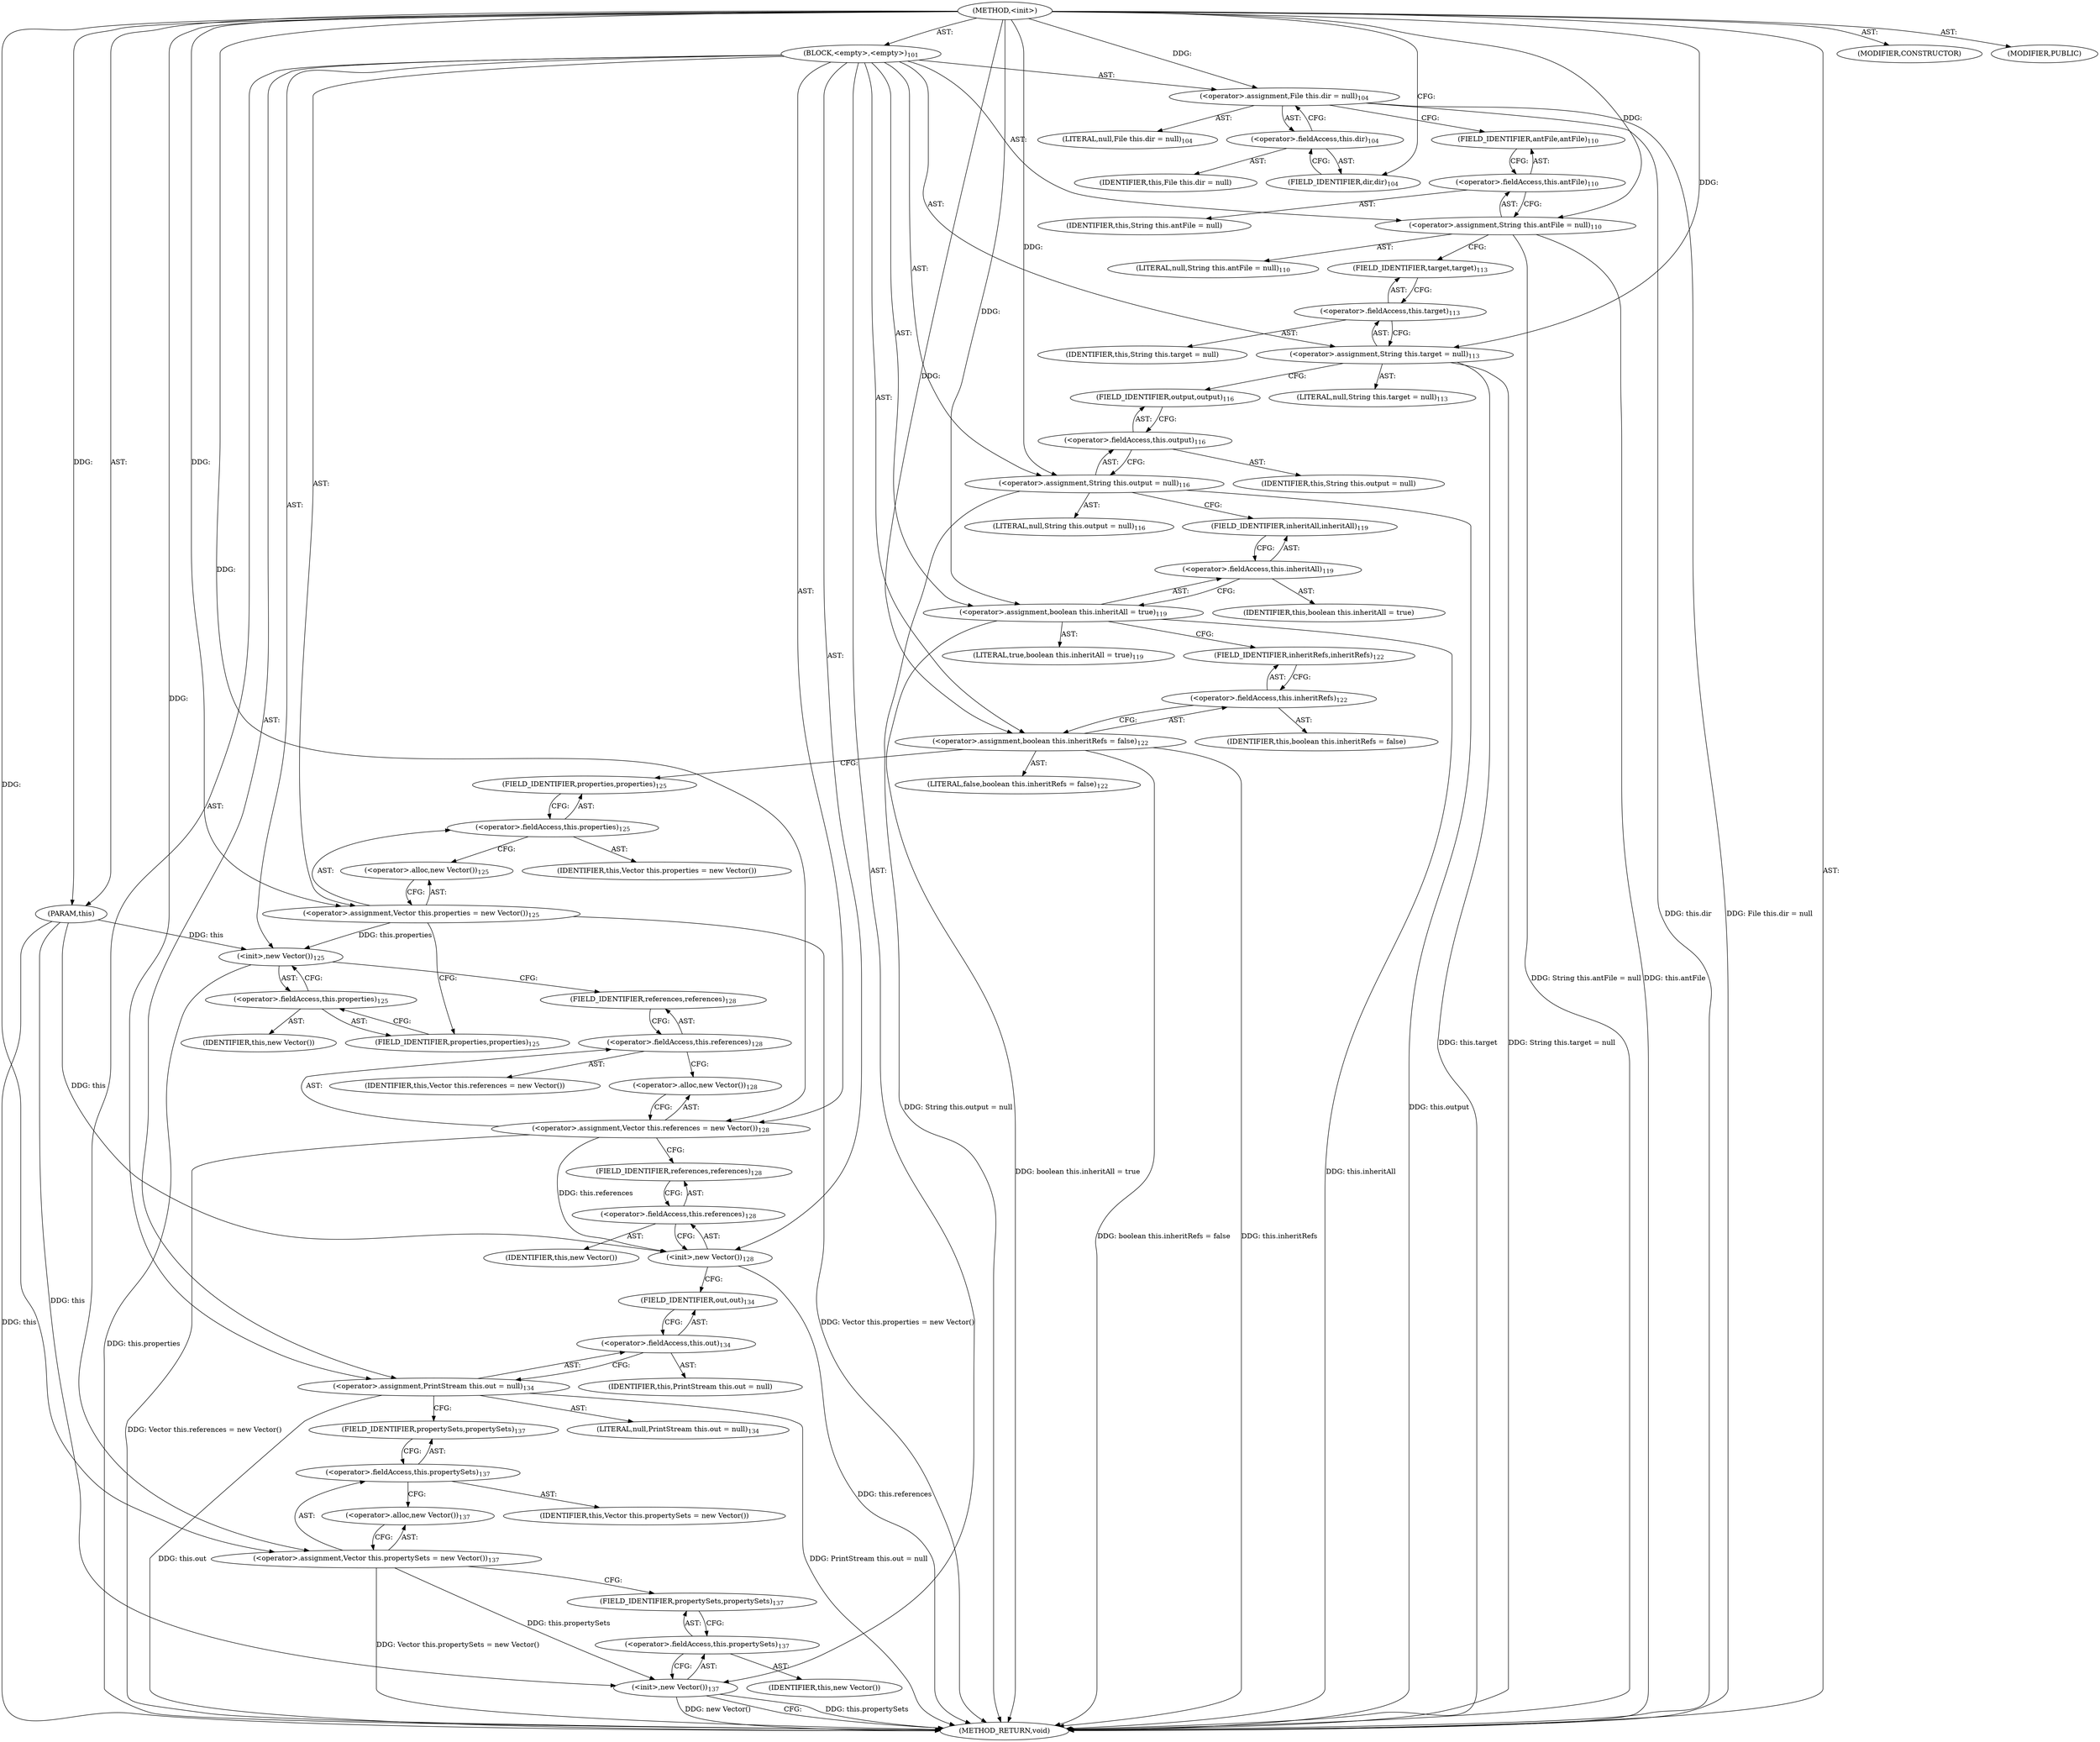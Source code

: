 digraph "&lt;init&gt;" {  
"111669149721" [label = <(METHOD,&lt;init&gt;)> ]
"115964117036" [label = <(PARAM,this)> ]
"25769803884" [label = <(BLOCK,&lt;empty&gt;,&lt;empty&gt;)<SUB>101</SUB>> ]
"30064771556" [label = <(&lt;operator&gt;.assignment,File this.dir = null)<SUB>104</SUB>> ]
"30064771557" [label = <(&lt;operator&gt;.fieldAccess,this.dir)<SUB>104</SUB>> ]
"68719477102" [label = <(IDENTIFIER,this,File this.dir = null)> ]
"55834574963" [label = <(FIELD_IDENTIFIER,dir,dir)<SUB>104</SUB>> ]
"90194313305" [label = <(LITERAL,null,File this.dir = null)<SUB>104</SUB>> ]
"30064771558" [label = <(&lt;operator&gt;.assignment,String this.antFile = null)<SUB>110</SUB>> ]
"30064771559" [label = <(&lt;operator&gt;.fieldAccess,this.antFile)<SUB>110</SUB>> ]
"68719477103" [label = <(IDENTIFIER,this,String this.antFile = null)> ]
"55834574964" [label = <(FIELD_IDENTIFIER,antFile,antFile)<SUB>110</SUB>> ]
"90194313306" [label = <(LITERAL,null,String this.antFile = null)<SUB>110</SUB>> ]
"30064771560" [label = <(&lt;operator&gt;.assignment,String this.target = null)<SUB>113</SUB>> ]
"30064771561" [label = <(&lt;operator&gt;.fieldAccess,this.target)<SUB>113</SUB>> ]
"68719477104" [label = <(IDENTIFIER,this,String this.target = null)> ]
"55834574965" [label = <(FIELD_IDENTIFIER,target,target)<SUB>113</SUB>> ]
"90194313307" [label = <(LITERAL,null,String this.target = null)<SUB>113</SUB>> ]
"30064771562" [label = <(&lt;operator&gt;.assignment,String this.output = null)<SUB>116</SUB>> ]
"30064771563" [label = <(&lt;operator&gt;.fieldAccess,this.output)<SUB>116</SUB>> ]
"68719477105" [label = <(IDENTIFIER,this,String this.output = null)> ]
"55834574966" [label = <(FIELD_IDENTIFIER,output,output)<SUB>116</SUB>> ]
"90194313308" [label = <(LITERAL,null,String this.output = null)<SUB>116</SUB>> ]
"30064771564" [label = <(&lt;operator&gt;.assignment,boolean this.inheritAll = true)<SUB>119</SUB>> ]
"30064771565" [label = <(&lt;operator&gt;.fieldAccess,this.inheritAll)<SUB>119</SUB>> ]
"68719477106" [label = <(IDENTIFIER,this,boolean this.inheritAll = true)> ]
"55834574967" [label = <(FIELD_IDENTIFIER,inheritAll,inheritAll)<SUB>119</SUB>> ]
"90194313309" [label = <(LITERAL,true,boolean this.inheritAll = true)<SUB>119</SUB>> ]
"30064771566" [label = <(&lt;operator&gt;.assignment,boolean this.inheritRefs = false)<SUB>122</SUB>> ]
"30064771567" [label = <(&lt;operator&gt;.fieldAccess,this.inheritRefs)<SUB>122</SUB>> ]
"68719477107" [label = <(IDENTIFIER,this,boolean this.inheritRefs = false)> ]
"55834574968" [label = <(FIELD_IDENTIFIER,inheritRefs,inheritRefs)<SUB>122</SUB>> ]
"90194313310" [label = <(LITERAL,false,boolean this.inheritRefs = false)<SUB>122</SUB>> ]
"30064771568" [label = <(&lt;operator&gt;.assignment,Vector this.properties = new Vector())<SUB>125</SUB>> ]
"30064771569" [label = <(&lt;operator&gt;.fieldAccess,this.properties)<SUB>125</SUB>> ]
"68719477108" [label = <(IDENTIFIER,this,Vector this.properties = new Vector())> ]
"55834574969" [label = <(FIELD_IDENTIFIER,properties,properties)<SUB>125</SUB>> ]
"30064771570" [label = <(&lt;operator&gt;.alloc,new Vector())<SUB>125</SUB>> ]
"30064771571" [label = <(&lt;init&gt;,new Vector())<SUB>125</SUB>> ]
"30064771572" [label = <(&lt;operator&gt;.fieldAccess,this.properties)<SUB>125</SUB>> ]
"68719477109" [label = <(IDENTIFIER,this,new Vector())> ]
"55834574970" [label = <(FIELD_IDENTIFIER,properties,properties)<SUB>125</SUB>> ]
"30064771573" [label = <(&lt;operator&gt;.assignment,Vector this.references = new Vector())<SUB>128</SUB>> ]
"30064771574" [label = <(&lt;operator&gt;.fieldAccess,this.references)<SUB>128</SUB>> ]
"68719477110" [label = <(IDENTIFIER,this,Vector this.references = new Vector())> ]
"55834574971" [label = <(FIELD_IDENTIFIER,references,references)<SUB>128</SUB>> ]
"30064771575" [label = <(&lt;operator&gt;.alloc,new Vector())<SUB>128</SUB>> ]
"30064771576" [label = <(&lt;init&gt;,new Vector())<SUB>128</SUB>> ]
"30064771577" [label = <(&lt;operator&gt;.fieldAccess,this.references)<SUB>128</SUB>> ]
"68719477111" [label = <(IDENTIFIER,this,new Vector())> ]
"55834574972" [label = <(FIELD_IDENTIFIER,references,references)<SUB>128</SUB>> ]
"30064771578" [label = <(&lt;operator&gt;.assignment,PrintStream this.out = null)<SUB>134</SUB>> ]
"30064771579" [label = <(&lt;operator&gt;.fieldAccess,this.out)<SUB>134</SUB>> ]
"68719477112" [label = <(IDENTIFIER,this,PrintStream this.out = null)> ]
"55834574973" [label = <(FIELD_IDENTIFIER,out,out)<SUB>134</SUB>> ]
"90194313311" [label = <(LITERAL,null,PrintStream this.out = null)<SUB>134</SUB>> ]
"30064771580" [label = <(&lt;operator&gt;.assignment,Vector this.propertySets = new Vector())<SUB>137</SUB>> ]
"30064771581" [label = <(&lt;operator&gt;.fieldAccess,this.propertySets)<SUB>137</SUB>> ]
"68719477113" [label = <(IDENTIFIER,this,Vector this.propertySets = new Vector())> ]
"55834574974" [label = <(FIELD_IDENTIFIER,propertySets,propertySets)<SUB>137</SUB>> ]
"30064771582" [label = <(&lt;operator&gt;.alloc,new Vector())<SUB>137</SUB>> ]
"30064771583" [label = <(&lt;init&gt;,new Vector())<SUB>137</SUB>> ]
"30064771584" [label = <(&lt;operator&gt;.fieldAccess,this.propertySets)<SUB>137</SUB>> ]
"68719477114" [label = <(IDENTIFIER,this,new Vector())> ]
"55834574975" [label = <(FIELD_IDENTIFIER,propertySets,propertySets)<SUB>137</SUB>> ]
"133143986239" [label = <(MODIFIER,CONSTRUCTOR)> ]
"133143986240" [label = <(MODIFIER,PUBLIC)> ]
"128849018905" [label = <(METHOD_RETURN,void)> ]
  "111669149721" -> "115964117036"  [ label = "AST: "] 
  "111669149721" -> "25769803884"  [ label = "AST: "] 
  "111669149721" -> "133143986239"  [ label = "AST: "] 
  "111669149721" -> "133143986240"  [ label = "AST: "] 
  "111669149721" -> "128849018905"  [ label = "AST: "] 
  "25769803884" -> "30064771556"  [ label = "AST: "] 
  "25769803884" -> "30064771558"  [ label = "AST: "] 
  "25769803884" -> "30064771560"  [ label = "AST: "] 
  "25769803884" -> "30064771562"  [ label = "AST: "] 
  "25769803884" -> "30064771564"  [ label = "AST: "] 
  "25769803884" -> "30064771566"  [ label = "AST: "] 
  "25769803884" -> "30064771568"  [ label = "AST: "] 
  "25769803884" -> "30064771571"  [ label = "AST: "] 
  "25769803884" -> "30064771573"  [ label = "AST: "] 
  "25769803884" -> "30064771576"  [ label = "AST: "] 
  "25769803884" -> "30064771578"  [ label = "AST: "] 
  "25769803884" -> "30064771580"  [ label = "AST: "] 
  "25769803884" -> "30064771583"  [ label = "AST: "] 
  "30064771556" -> "30064771557"  [ label = "AST: "] 
  "30064771556" -> "90194313305"  [ label = "AST: "] 
  "30064771557" -> "68719477102"  [ label = "AST: "] 
  "30064771557" -> "55834574963"  [ label = "AST: "] 
  "30064771558" -> "30064771559"  [ label = "AST: "] 
  "30064771558" -> "90194313306"  [ label = "AST: "] 
  "30064771559" -> "68719477103"  [ label = "AST: "] 
  "30064771559" -> "55834574964"  [ label = "AST: "] 
  "30064771560" -> "30064771561"  [ label = "AST: "] 
  "30064771560" -> "90194313307"  [ label = "AST: "] 
  "30064771561" -> "68719477104"  [ label = "AST: "] 
  "30064771561" -> "55834574965"  [ label = "AST: "] 
  "30064771562" -> "30064771563"  [ label = "AST: "] 
  "30064771562" -> "90194313308"  [ label = "AST: "] 
  "30064771563" -> "68719477105"  [ label = "AST: "] 
  "30064771563" -> "55834574966"  [ label = "AST: "] 
  "30064771564" -> "30064771565"  [ label = "AST: "] 
  "30064771564" -> "90194313309"  [ label = "AST: "] 
  "30064771565" -> "68719477106"  [ label = "AST: "] 
  "30064771565" -> "55834574967"  [ label = "AST: "] 
  "30064771566" -> "30064771567"  [ label = "AST: "] 
  "30064771566" -> "90194313310"  [ label = "AST: "] 
  "30064771567" -> "68719477107"  [ label = "AST: "] 
  "30064771567" -> "55834574968"  [ label = "AST: "] 
  "30064771568" -> "30064771569"  [ label = "AST: "] 
  "30064771568" -> "30064771570"  [ label = "AST: "] 
  "30064771569" -> "68719477108"  [ label = "AST: "] 
  "30064771569" -> "55834574969"  [ label = "AST: "] 
  "30064771571" -> "30064771572"  [ label = "AST: "] 
  "30064771572" -> "68719477109"  [ label = "AST: "] 
  "30064771572" -> "55834574970"  [ label = "AST: "] 
  "30064771573" -> "30064771574"  [ label = "AST: "] 
  "30064771573" -> "30064771575"  [ label = "AST: "] 
  "30064771574" -> "68719477110"  [ label = "AST: "] 
  "30064771574" -> "55834574971"  [ label = "AST: "] 
  "30064771576" -> "30064771577"  [ label = "AST: "] 
  "30064771577" -> "68719477111"  [ label = "AST: "] 
  "30064771577" -> "55834574972"  [ label = "AST: "] 
  "30064771578" -> "30064771579"  [ label = "AST: "] 
  "30064771578" -> "90194313311"  [ label = "AST: "] 
  "30064771579" -> "68719477112"  [ label = "AST: "] 
  "30064771579" -> "55834574973"  [ label = "AST: "] 
  "30064771580" -> "30064771581"  [ label = "AST: "] 
  "30064771580" -> "30064771582"  [ label = "AST: "] 
  "30064771581" -> "68719477113"  [ label = "AST: "] 
  "30064771581" -> "55834574974"  [ label = "AST: "] 
  "30064771583" -> "30064771584"  [ label = "AST: "] 
  "30064771584" -> "68719477114"  [ label = "AST: "] 
  "30064771584" -> "55834574975"  [ label = "AST: "] 
  "30064771556" -> "55834574964"  [ label = "CFG: "] 
  "30064771558" -> "55834574965"  [ label = "CFG: "] 
  "30064771560" -> "55834574966"  [ label = "CFG: "] 
  "30064771562" -> "55834574967"  [ label = "CFG: "] 
  "30064771564" -> "55834574968"  [ label = "CFG: "] 
  "30064771566" -> "55834574969"  [ label = "CFG: "] 
  "30064771568" -> "55834574970"  [ label = "CFG: "] 
  "30064771571" -> "55834574971"  [ label = "CFG: "] 
  "30064771573" -> "55834574972"  [ label = "CFG: "] 
  "30064771576" -> "55834574973"  [ label = "CFG: "] 
  "30064771578" -> "55834574974"  [ label = "CFG: "] 
  "30064771580" -> "55834574975"  [ label = "CFG: "] 
  "30064771583" -> "128849018905"  [ label = "CFG: "] 
  "30064771557" -> "30064771556"  [ label = "CFG: "] 
  "30064771559" -> "30064771558"  [ label = "CFG: "] 
  "30064771561" -> "30064771560"  [ label = "CFG: "] 
  "30064771563" -> "30064771562"  [ label = "CFG: "] 
  "30064771565" -> "30064771564"  [ label = "CFG: "] 
  "30064771567" -> "30064771566"  [ label = "CFG: "] 
  "30064771569" -> "30064771570"  [ label = "CFG: "] 
  "30064771570" -> "30064771568"  [ label = "CFG: "] 
  "30064771572" -> "30064771571"  [ label = "CFG: "] 
  "30064771574" -> "30064771575"  [ label = "CFG: "] 
  "30064771575" -> "30064771573"  [ label = "CFG: "] 
  "30064771577" -> "30064771576"  [ label = "CFG: "] 
  "30064771579" -> "30064771578"  [ label = "CFG: "] 
  "30064771581" -> "30064771582"  [ label = "CFG: "] 
  "30064771582" -> "30064771580"  [ label = "CFG: "] 
  "30064771584" -> "30064771583"  [ label = "CFG: "] 
  "55834574963" -> "30064771557"  [ label = "CFG: "] 
  "55834574964" -> "30064771559"  [ label = "CFG: "] 
  "55834574965" -> "30064771561"  [ label = "CFG: "] 
  "55834574966" -> "30064771563"  [ label = "CFG: "] 
  "55834574967" -> "30064771565"  [ label = "CFG: "] 
  "55834574968" -> "30064771567"  [ label = "CFG: "] 
  "55834574969" -> "30064771569"  [ label = "CFG: "] 
  "55834574970" -> "30064771572"  [ label = "CFG: "] 
  "55834574971" -> "30064771574"  [ label = "CFG: "] 
  "55834574972" -> "30064771577"  [ label = "CFG: "] 
  "55834574973" -> "30064771579"  [ label = "CFG: "] 
  "55834574974" -> "30064771581"  [ label = "CFG: "] 
  "55834574975" -> "30064771584"  [ label = "CFG: "] 
  "111669149721" -> "55834574963"  [ label = "CFG: "] 
  "115964117036" -> "128849018905"  [ label = "DDG: this"] 
  "30064771556" -> "128849018905"  [ label = "DDG: this.dir"] 
  "30064771556" -> "128849018905"  [ label = "DDG: File this.dir = null"] 
  "30064771558" -> "128849018905"  [ label = "DDG: this.antFile"] 
  "30064771558" -> "128849018905"  [ label = "DDG: String this.antFile = null"] 
  "30064771560" -> "128849018905"  [ label = "DDG: this.target"] 
  "30064771560" -> "128849018905"  [ label = "DDG: String this.target = null"] 
  "30064771562" -> "128849018905"  [ label = "DDG: this.output"] 
  "30064771562" -> "128849018905"  [ label = "DDG: String this.output = null"] 
  "30064771564" -> "128849018905"  [ label = "DDG: this.inheritAll"] 
  "30064771564" -> "128849018905"  [ label = "DDG: boolean this.inheritAll = true"] 
  "30064771566" -> "128849018905"  [ label = "DDG: this.inheritRefs"] 
  "30064771566" -> "128849018905"  [ label = "DDG: boolean this.inheritRefs = false"] 
  "30064771568" -> "128849018905"  [ label = "DDG: Vector this.properties = new Vector()"] 
  "30064771571" -> "128849018905"  [ label = "DDG: this.properties"] 
  "30064771573" -> "128849018905"  [ label = "DDG: Vector this.references = new Vector()"] 
  "30064771576" -> "128849018905"  [ label = "DDG: this.references"] 
  "30064771578" -> "128849018905"  [ label = "DDG: this.out"] 
  "30064771578" -> "128849018905"  [ label = "DDG: PrintStream this.out = null"] 
  "30064771580" -> "128849018905"  [ label = "DDG: Vector this.propertySets = new Vector()"] 
  "30064771583" -> "128849018905"  [ label = "DDG: this.propertySets"] 
  "30064771583" -> "128849018905"  [ label = "DDG: new Vector()"] 
  "111669149721" -> "115964117036"  [ label = "DDG: "] 
  "111669149721" -> "30064771556"  [ label = "DDG: "] 
  "111669149721" -> "30064771558"  [ label = "DDG: "] 
  "111669149721" -> "30064771560"  [ label = "DDG: "] 
  "111669149721" -> "30064771562"  [ label = "DDG: "] 
  "111669149721" -> "30064771564"  [ label = "DDG: "] 
  "111669149721" -> "30064771566"  [ label = "DDG: "] 
  "111669149721" -> "30064771568"  [ label = "DDG: "] 
  "111669149721" -> "30064771573"  [ label = "DDG: "] 
  "111669149721" -> "30064771578"  [ label = "DDG: "] 
  "111669149721" -> "30064771580"  [ label = "DDG: "] 
  "115964117036" -> "30064771571"  [ label = "DDG: this"] 
  "30064771568" -> "30064771571"  [ label = "DDG: this.properties"] 
  "115964117036" -> "30064771576"  [ label = "DDG: this"] 
  "30064771573" -> "30064771576"  [ label = "DDG: this.references"] 
  "115964117036" -> "30064771583"  [ label = "DDG: this"] 
  "30064771580" -> "30064771583"  [ label = "DDG: this.propertySets"] 
}
